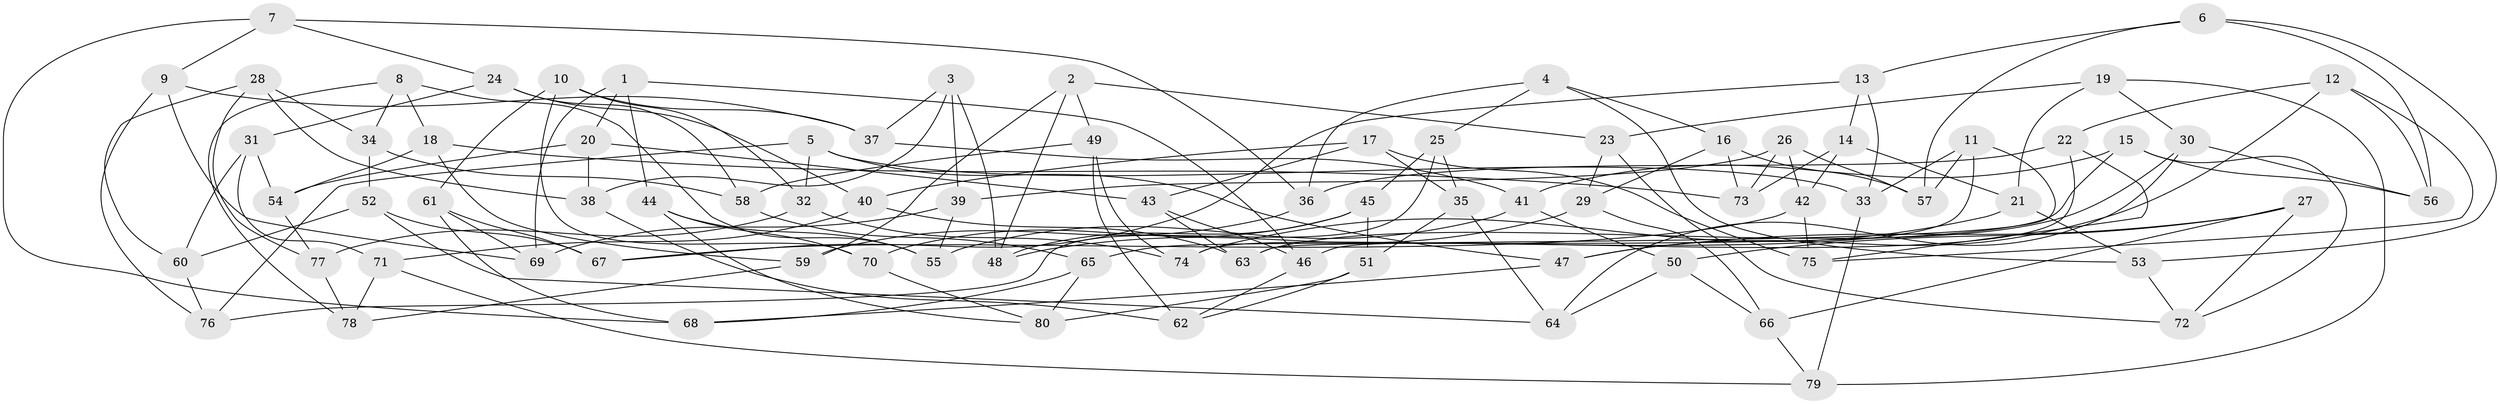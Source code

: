 // coarse degree distribution, {6: 0.4716981132075472, 4: 0.49056603773584906, 5: 0.03773584905660377}
// Generated by graph-tools (version 1.1) at 2025/42/03/06/25 10:42:18]
// undirected, 80 vertices, 160 edges
graph export_dot {
graph [start="1"]
  node [color=gray90,style=filled];
  1;
  2;
  3;
  4;
  5;
  6;
  7;
  8;
  9;
  10;
  11;
  12;
  13;
  14;
  15;
  16;
  17;
  18;
  19;
  20;
  21;
  22;
  23;
  24;
  25;
  26;
  27;
  28;
  29;
  30;
  31;
  32;
  33;
  34;
  35;
  36;
  37;
  38;
  39;
  40;
  41;
  42;
  43;
  44;
  45;
  46;
  47;
  48;
  49;
  50;
  51;
  52;
  53;
  54;
  55;
  56;
  57;
  58;
  59;
  60;
  61;
  62;
  63;
  64;
  65;
  66;
  67;
  68;
  69;
  70;
  71;
  72;
  73;
  74;
  75;
  76;
  77;
  78;
  79;
  80;
  1 -- 44;
  1 -- 46;
  1 -- 20;
  1 -- 69;
  2 -- 23;
  2 -- 59;
  2 -- 49;
  2 -- 48;
  3 -- 38;
  3 -- 48;
  3 -- 39;
  3 -- 37;
  4 -- 53;
  4 -- 25;
  4 -- 36;
  4 -- 16;
  5 -- 76;
  5 -- 47;
  5 -- 32;
  5 -- 33;
  6 -- 57;
  6 -- 56;
  6 -- 13;
  6 -- 53;
  7 -- 9;
  7 -- 36;
  7 -- 24;
  7 -- 68;
  8 -- 55;
  8 -- 18;
  8 -- 34;
  8 -- 78;
  9 -- 37;
  9 -- 69;
  9 -- 76;
  10 -- 37;
  10 -- 70;
  10 -- 61;
  10 -- 32;
  11 -- 63;
  11 -- 33;
  11 -- 57;
  11 -- 74;
  12 -- 22;
  12 -- 47;
  12 -- 56;
  12 -- 75;
  13 -- 33;
  13 -- 14;
  13 -- 67;
  14 -- 42;
  14 -- 21;
  14 -- 73;
  15 -- 72;
  15 -- 65;
  15 -- 56;
  15 -- 41;
  16 -- 57;
  16 -- 29;
  16 -- 73;
  17 -- 75;
  17 -- 43;
  17 -- 35;
  17 -- 40;
  18 -- 54;
  18 -- 59;
  18 -- 73;
  19 -- 79;
  19 -- 30;
  19 -- 23;
  19 -- 21;
  20 -- 38;
  20 -- 54;
  20 -- 43;
  21 -- 74;
  21 -- 53;
  22 -- 75;
  22 -- 36;
  22 -- 46;
  23 -- 29;
  23 -- 72;
  24 -- 58;
  24 -- 40;
  24 -- 31;
  25 -- 35;
  25 -- 45;
  25 -- 76;
  26 -- 57;
  26 -- 39;
  26 -- 73;
  26 -- 42;
  27 -- 72;
  27 -- 50;
  27 -- 66;
  27 -- 47;
  28 -- 77;
  28 -- 60;
  28 -- 38;
  28 -- 34;
  29 -- 66;
  29 -- 48;
  30 -- 64;
  30 -- 56;
  30 -- 63;
  31 -- 71;
  31 -- 60;
  31 -- 54;
  32 -- 77;
  32 -- 74;
  33 -- 79;
  34 -- 58;
  34 -- 52;
  35 -- 64;
  35 -- 51;
  36 -- 59;
  37 -- 41;
  38 -- 62;
  39 -- 69;
  39 -- 55;
  40 -- 71;
  40 -- 63;
  41 -- 55;
  41 -- 50;
  42 -- 67;
  42 -- 75;
  43 -- 46;
  43 -- 63;
  44 -- 55;
  44 -- 70;
  44 -- 80;
  45 -- 48;
  45 -- 51;
  45 -- 70;
  46 -- 62;
  47 -- 68;
  49 -- 74;
  49 -- 62;
  49 -- 58;
  50 -- 66;
  50 -- 64;
  51 -- 62;
  51 -- 80;
  52 -- 67;
  52 -- 60;
  52 -- 64;
  53 -- 72;
  54 -- 77;
  58 -- 65;
  59 -- 78;
  60 -- 76;
  61 -- 68;
  61 -- 67;
  61 -- 69;
  65 -- 68;
  65 -- 80;
  66 -- 79;
  70 -- 80;
  71 -- 78;
  71 -- 79;
  77 -- 78;
}
